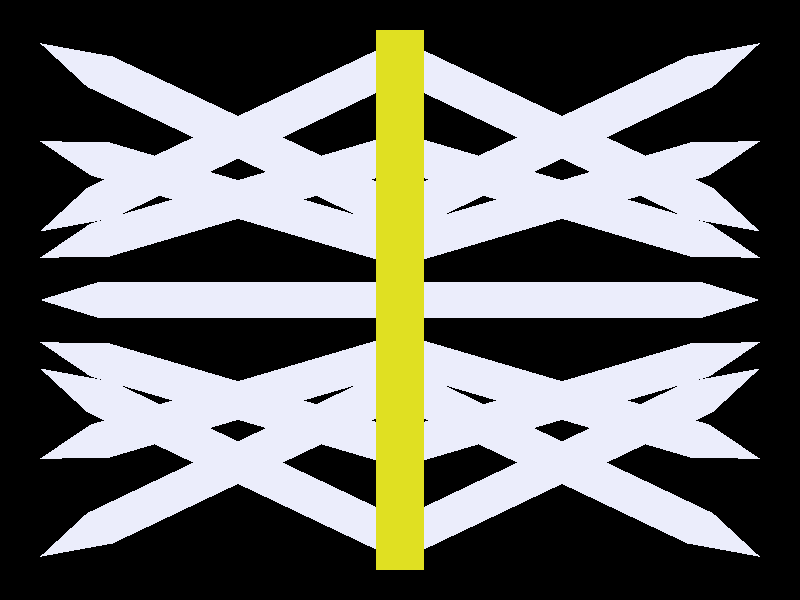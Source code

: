 #include "colors.inc"
#include "textures.inc"

global_settings { assumed_gamma 1.8 }

#declare rot = clock;
#if (clock >= 1)
#declare white = 1;
#else
#declare white = 0;
#end
#declare weiss = texture {
  pigment { color rgb 1 }
  finish { ambient 1 }
}

camera {  //  Camera Camera01
  orthographic
  location  <16,0,0>
  sky       z  
  up        <0,0,6>  
  right     <6,0,0>
  look_at   <0,0,0>
}

light_source { <16,-10,10> color 1 }

#declare spiess = union {
  cylinder { <0,0,0> <2.5,5/3,0> 0.2 }
  cone { <2.5,5/3,0> 0.2 <3,2,0> 0 }
#if (white = 1)
  texture { weiss }
#else
  texture { Silver_Texture }
#end
}


union {
  cylinder { <-0.2,0,0> <0.2,0,0> 3 
#if (white = 1)
  texture { weiss }
#else
    texture { Gold_Texture } 
#end
  }

  union {
    object { spiess translate y rotate x*360/5*0 }
    object { spiess translate y rotate x*360/5*1 }
    object { spiess translate y rotate x*360/5*2 }
    object { spiess translate y rotate x*360/5*3 }
    object { spiess translate y rotate x*360/5*4 }

    object { spiess translate -2.8*y rotate x*360/5*0 }
    object { spiess translate -2.8*y rotate x*360/5*1 }
    object { spiess translate -2.8*y rotate x*360/5*2 }
    object { spiess translate -2.8*y rotate x*360/5*3 }
    object { spiess translate -2.8*y rotate x*360/5*4 }
  }

  union {
    object { spiess translate y rotate x*360/5*0 }
    object { spiess translate y rotate x*360/5*1 }
    object { spiess translate y rotate x*360/5*2 }
    object { spiess translate y rotate x*360/5*3 }
    object { spiess translate y rotate x*360/5*4 }

    object { spiess translate -2.8*y rotate x*360/5*0 }
    object { spiess translate -2.8*y rotate x*360/5*1 }
    object { spiess translate -2.8*y rotate x*360/5*2 }
    object { spiess translate -2.8*y rotate x*360/5*3 }
    object { spiess translate -2.8*y rotate x*360/5*4 }

    rotate z*180
    rotate x*180
  }

  rotate x*clock*180
  rotate z*180*clock+90*z

  scale 0.9
}

